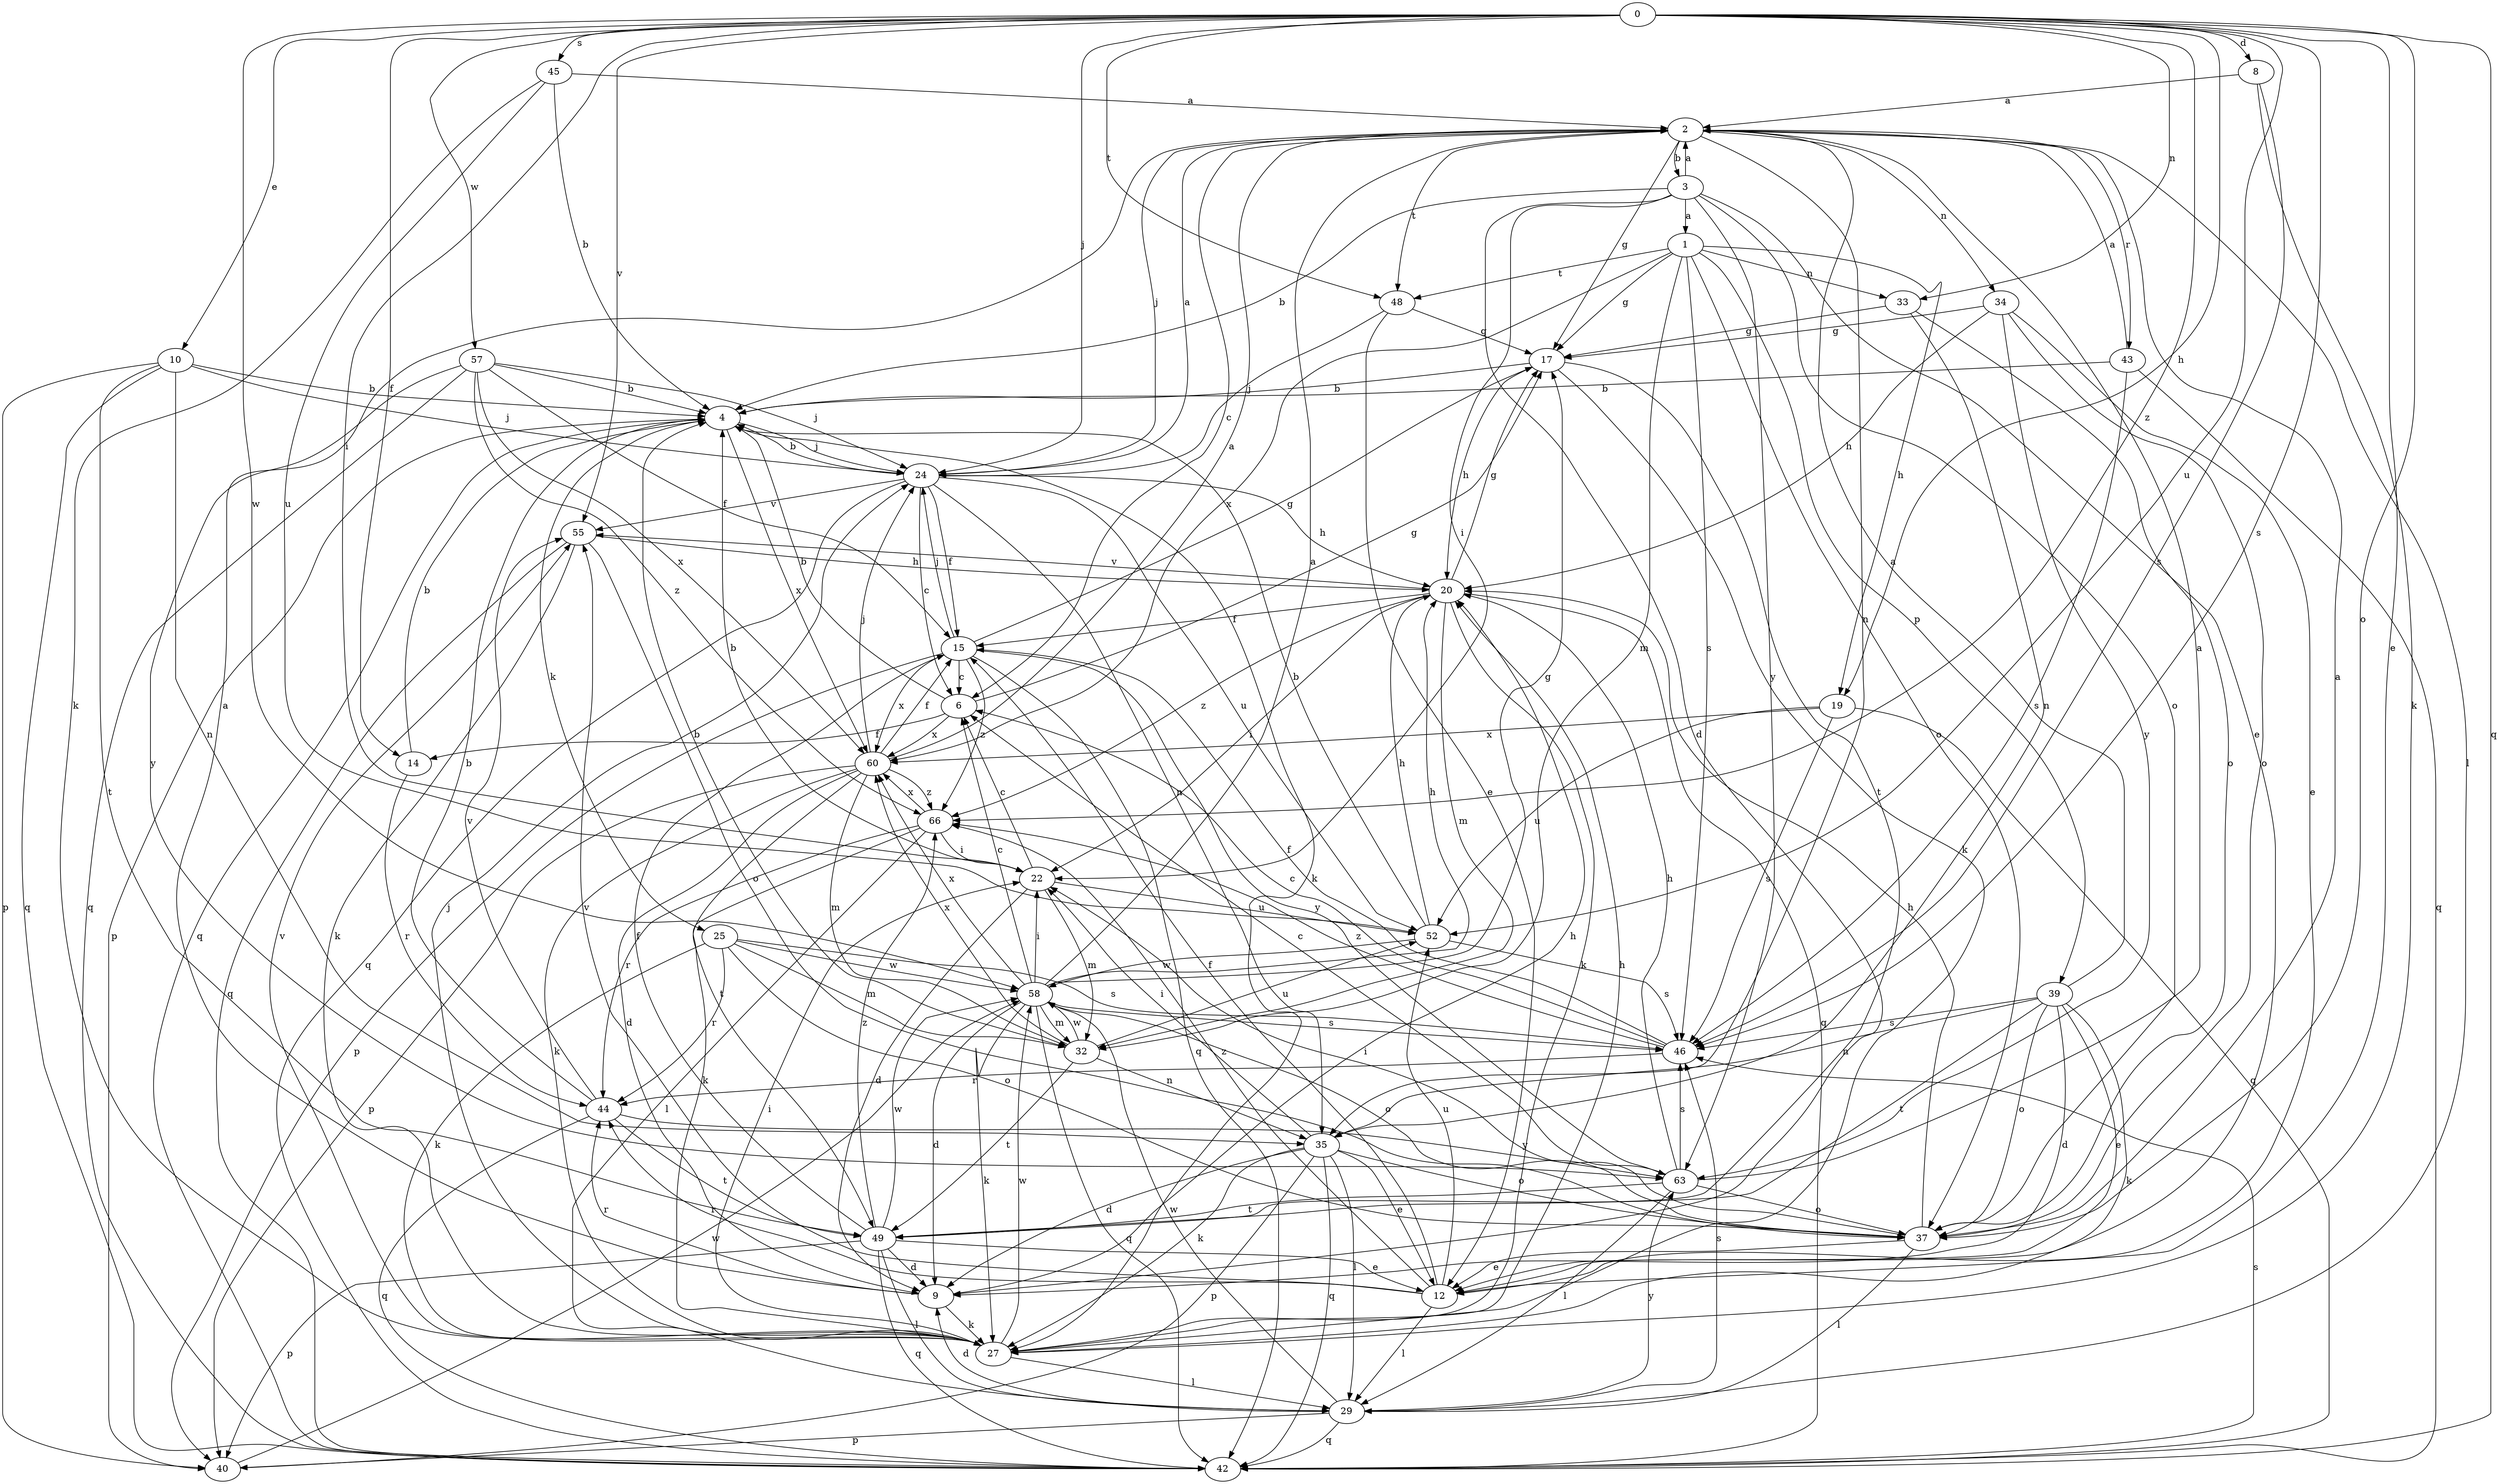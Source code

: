 strict digraph  {
0;
1;
2;
3;
4;
6;
8;
9;
10;
12;
14;
15;
17;
19;
20;
22;
24;
25;
27;
29;
32;
33;
34;
35;
37;
39;
40;
42;
43;
44;
45;
46;
48;
49;
52;
55;
57;
58;
60;
63;
66;
0 -> 8  [label=d];
0 -> 10  [label=e];
0 -> 12  [label=e];
0 -> 14  [label=f];
0 -> 19  [label=h];
0 -> 22  [label=i];
0 -> 24  [label=j];
0 -> 33  [label=n];
0 -> 37  [label=o];
0 -> 42  [label=q];
0 -> 45  [label=s];
0 -> 46  [label=s];
0 -> 48  [label=t];
0 -> 52  [label=u];
0 -> 55  [label=v];
0 -> 57  [label=w];
0 -> 58  [label=w];
0 -> 66  [label=z];
1 -> 17  [label=g];
1 -> 19  [label=h];
1 -> 32  [label=m];
1 -> 33  [label=n];
1 -> 37  [label=o];
1 -> 39  [label=p];
1 -> 46  [label=s];
1 -> 48  [label=t];
1 -> 60  [label=x];
2 -> 3  [label=b];
2 -> 6  [label=c];
2 -> 17  [label=g];
2 -> 24  [label=j];
2 -> 29  [label=l];
2 -> 34  [label=n];
2 -> 35  [label=n];
2 -> 43  [label=r];
2 -> 48  [label=t];
3 -> 1  [label=a];
3 -> 2  [label=a];
3 -> 4  [label=b];
3 -> 9  [label=d];
3 -> 12  [label=e];
3 -> 22  [label=i];
3 -> 37  [label=o];
3 -> 63  [label=y];
4 -> 24  [label=j];
4 -> 25  [label=k];
4 -> 27  [label=k];
4 -> 40  [label=p];
4 -> 42  [label=q];
4 -> 60  [label=x];
6 -> 4  [label=b];
6 -> 14  [label=f];
6 -> 17  [label=g];
6 -> 60  [label=x];
8 -> 2  [label=a];
8 -> 27  [label=k];
8 -> 46  [label=s];
9 -> 2  [label=a];
9 -> 20  [label=h];
9 -> 27  [label=k];
9 -> 44  [label=r];
10 -> 4  [label=b];
10 -> 24  [label=j];
10 -> 35  [label=n];
10 -> 40  [label=p];
10 -> 42  [label=q];
10 -> 49  [label=t];
12 -> 15  [label=f];
12 -> 29  [label=l];
12 -> 44  [label=r];
12 -> 52  [label=u];
12 -> 55  [label=v];
12 -> 66  [label=z];
14 -> 4  [label=b];
14 -> 44  [label=r];
15 -> 6  [label=c];
15 -> 17  [label=g];
15 -> 24  [label=j];
15 -> 40  [label=p];
15 -> 42  [label=q];
15 -> 60  [label=x];
15 -> 63  [label=y];
15 -> 66  [label=z];
17 -> 4  [label=b];
17 -> 20  [label=h];
17 -> 27  [label=k];
17 -> 49  [label=t];
19 -> 42  [label=q];
19 -> 46  [label=s];
19 -> 52  [label=u];
19 -> 60  [label=x];
20 -> 15  [label=f];
20 -> 17  [label=g];
20 -> 22  [label=i];
20 -> 27  [label=k];
20 -> 32  [label=m];
20 -> 42  [label=q];
20 -> 55  [label=v];
20 -> 66  [label=z];
22 -> 4  [label=b];
22 -> 6  [label=c];
22 -> 9  [label=d];
22 -> 32  [label=m];
22 -> 52  [label=u];
24 -> 2  [label=a];
24 -> 4  [label=b];
24 -> 6  [label=c];
24 -> 15  [label=f];
24 -> 20  [label=h];
24 -> 35  [label=n];
24 -> 42  [label=q];
24 -> 52  [label=u];
24 -> 55  [label=v];
25 -> 27  [label=k];
25 -> 32  [label=m];
25 -> 37  [label=o];
25 -> 44  [label=r];
25 -> 46  [label=s];
25 -> 58  [label=w];
27 -> 20  [label=h];
27 -> 22  [label=i];
27 -> 24  [label=j];
27 -> 29  [label=l];
27 -> 55  [label=v];
27 -> 58  [label=w];
29 -> 9  [label=d];
29 -> 40  [label=p];
29 -> 42  [label=q];
29 -> 46  [label=s];
29 -> 58  [label=w];
29 -> 63  [label=y];
32 -> 4  [label=b];
32 -> 35  [label=n];
32 -> 49  [label=t];
32 -> 52  [label=u];
32 -> 58  [label=w];
32 -> 60  [label=x];
33 -> 17  [label=g];
33 -> 35  [label=n];
33 -> 37  [label=o];
34 -> 12  [label=e];
34 -> 17  [label=g];
34 -> 20  [label=h];
34 -> 37  [label=o];
34 -> 63  [label=y];
35 -> 9  [label=d];
35 -> 12  [label=e];
35 -> 22  [label=i];
35 -> 27  [label=k];
35 -> 29  [label=l];
35 -> 37  [label=o];
35 -> 40  [label=p];
35 -> 42  [label=q];
37 -> 2  [label=a];
37 -> 12  [label=e];
37 -> 20  [label=h];
37 -> 22  [label=i];
37 -> 29  [label=l];
39 -> 2  [label=a];
39 -> 9  [label=d];
39 -> 12  [label=e];
39 -> 27  [label=k];
39 -> 35  [label=n];
39 -> 37  [label=o];
39 -> 46  [label=s];
39 -> 49  [label=t];
40 -> 58  [label=w];
42 -> 46  [label=s];
43 -> 2  [label=a];
43 -> 4  [label=b];
43 -> 42  [label=q];
43 -> 46  [label=s];
44 -> 4  [label=b];
44 -> 42  [label=q];
44 -> 49  [label=t];
44 -> 55  [label=v];
44 -> 63  [label=y];
45 -> 2  [label=a];
45 -> 4  [label=b];
45 -> 27  [label=k];
45 -> 52  [label=u];
46 -> 6  [label=c];
46 -> 15  [label=f];
46 -> 44  [label=r];
46 -> 66  [label=z];
48 -> 12  [label=e];
48 -> 17  [label=g];
48 -> 24  [label=j];
49 -> 9  [label=d];
49 -> 12  [label=e];
49 -> 15  [label=f];
49 -> 29  [label=l];
49 -> 40  [label=p];
49 -> 42  [label=q];
49 -> 58  [label=w];
49 -> 66  [label=z];
52 -> 4  [label=b];
52 -> 20  [label=h];
52 -> 46  [label=s];
52 -> 58  [label=w];
55 -> 20  [label=h];
55 -> 27  [label=k];
55 -> 37  [label=o];
55 -> 42  [label=q];
57 -> 4  [label=b];
57 -> 15  [label=f];
57 -> 24  [label=j];
57 -> 42  [label=q];
57 -> 60  [label=x];
57 -> 63  [label=y];
57 -> 66  [label=z];
58 -> 2  [label=a];
58 -> 6  [label=c];
58 -> 9  [label=d];
58 -> 17  [label=g];
58 -> 20  [label=h];
58 -> 22  [label=i];
58 -> 27  [label=k];
58 -> 32  [label=m];
58 -> 37  [label=o];
58 -> 42  [label=q];
58 -> 46  [label=s];
58 -> 60  [label=x];
60 -> 2  [label=a];
60 -> 9  [label=d];
60 -> 15  [label=f];
60 -> 24  [label=j];
60 -> 27  [label=k];
60 -> 32  [label=m];
60 -> 40  [label=p];
60 -> 49  [label=t];
60 -> 66  [label=z];
63 -> 2  [label=a];
63 -> 6  [label=c];
63 -> 20  [label=h];
63 -> 29  [label=l];
63 -> 37  [label=o];
63 -> 46  [label=s];
63 -> 49  [label=t];
66 -> 22  [label=i];
66 -> 27  [label=k];
66 -> 29  [label=l];
66 -> 44  [label=r];
66 -> 60  [label=x];
}
